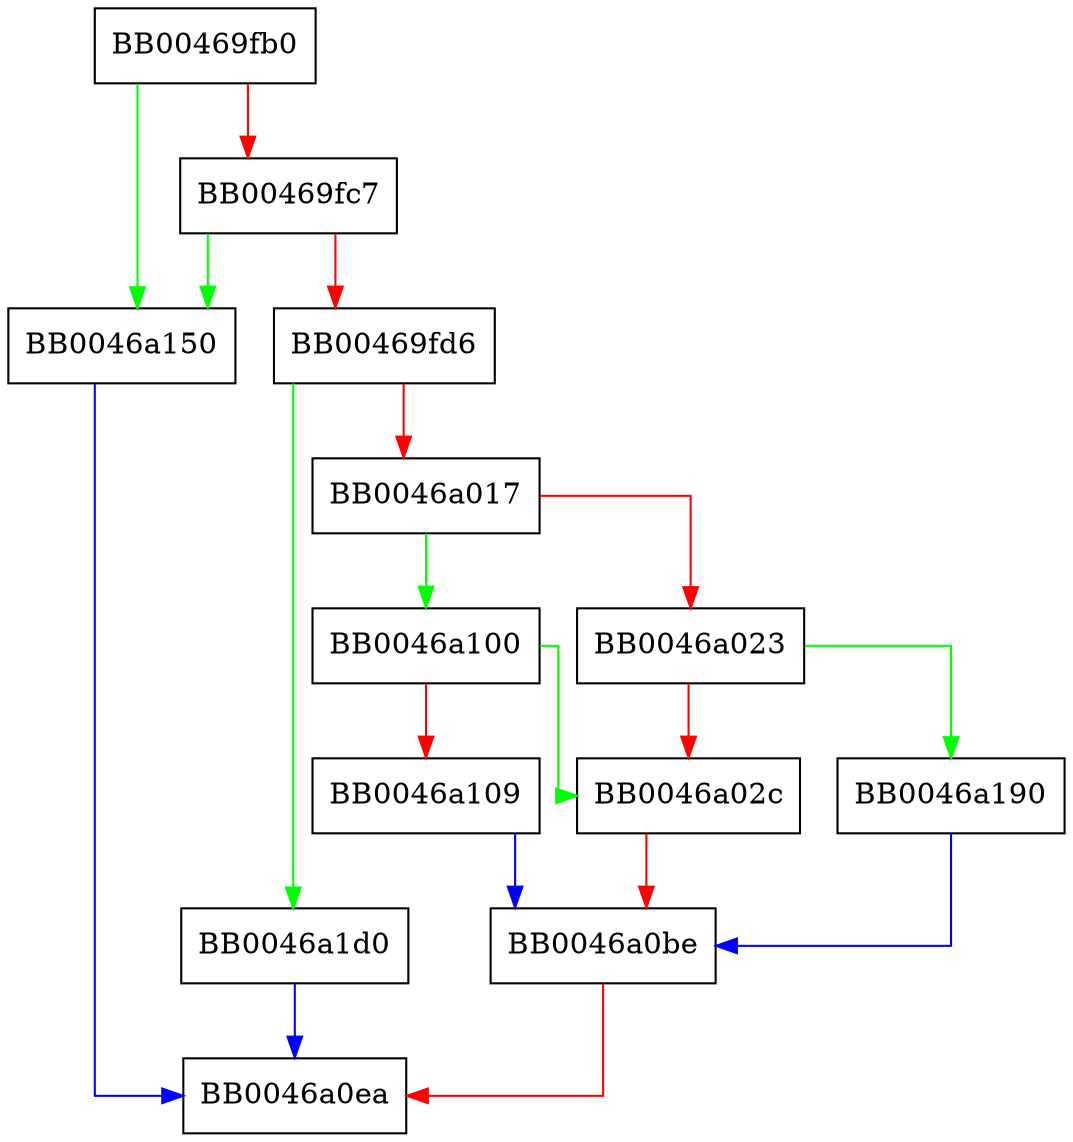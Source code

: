 digraph app_http_get_asn1 {
  node [shape="box"];
  graph [splines=ortho];
  BB00469fb0 -> BB0046a150 [color="green"];
  BB00469fb0 -> BB00469fc7 [color="red"];
  BB00469fc7 -> BB0046a150 [color="green"];
  BB00469fc7 -> BB00469fd6 [color="red"];
  BB00469fd6 -> BB0046a1d0 [color="green"];
  BB00469fd6 -> BB0046a017 [color="red"];
  BB0046a017 -> BB0046a100 [color="green"];
  BB0046a017 -> BB0046a023 [color="red"];
  BB0046a023 -> BB0046a190 [color="green"];
  BB0046a023 -> BB0046a02c [color="red"];
  BB0046a02c -> BB0046a0be [color="red"];
  BB0046a0be -> BB0046a0ea [color="red"];
  BB0046a100 -> BB0046a02c [color="green"];
  BB0046a100 -> BB0046a109 [color="red"];
  BB0046a109 -> BB0046a0be [color="blue"];
  BB0046a150 -> BB0046a0ea [color="blue"];
  BB0046a190 -> BB0046a0be [color="blue"];
  BB0046a1d0 -> BB0046a0ea [color="blue"];
}